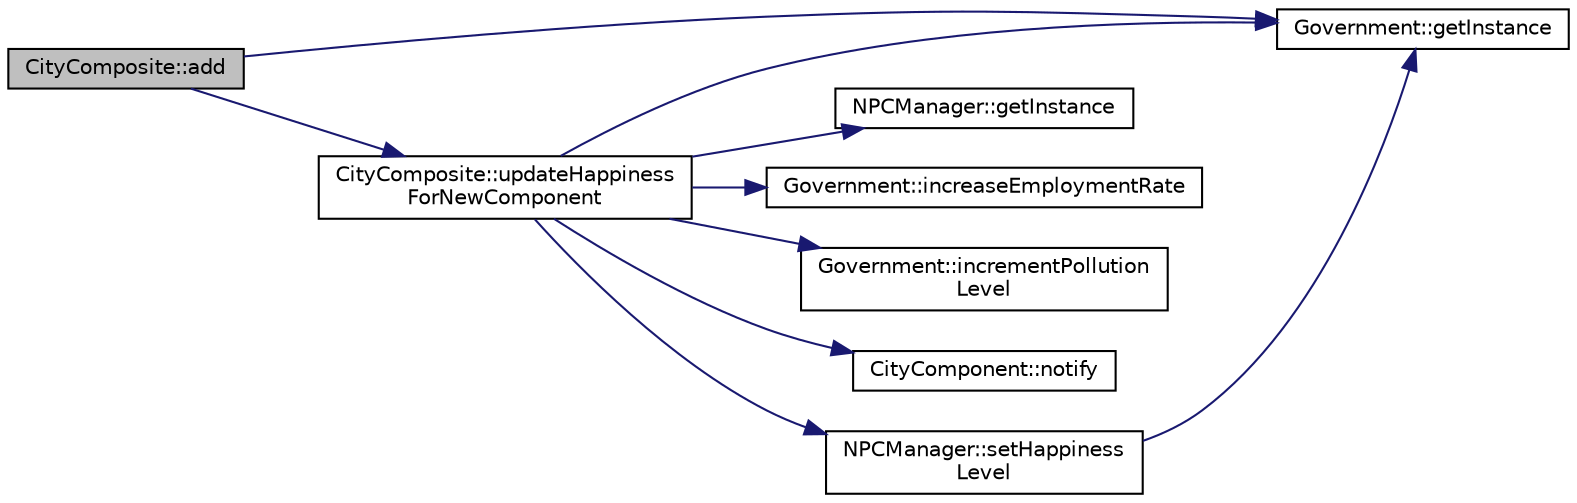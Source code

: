 digraph "CityComposite::add"
{
 // LATEX_PDF_SIZE
  edge [fontname="Helvetica",fontsize="10",labelfontname="Helvetica",labelfontsize="10"];
  node [fontname="Helvetica",fontsize="10",shape=record];
  rankdir="LR";
  Node1 [label="CityComposite::add",height=0.2,width=0.4,color="black", fillcolor="grey75", style="filled", fontcolor="black",tooltip="Adds a city component (zone) to the composite."];
  Node1 -> Node2 [color="midnightblue",fontsize="10",style="solid",fontname="Helvetica"];
  Node2 [label="Government::getInstance",height=0.2,width=0.4,color="black", fillcolor="white", style="filled",URL="$classGovernment.html#a18e3da6a1d6cae38f6eea1d50fe77288",tooltip="Retrieves the singleton instance of the Government class."];
  Node1 -> Node3 [color="midnightblue",fontsize="10",style="solid",fontname="Helvetica"];
  Node3 [label="CityComposite::updateHappiness\lForNewComponent",height=0.2,width=0.4,color="black", fillcolor="white", style="filled",URL="$classCityComposite.html#ae3eb3b1ea611b29194c58d7d69994cf7",tooltip="Updates the city’s happiness level based on the addition of a new component."];
  Node3 -> Node2 [color="midnightblue",fontsize="10",style="solid",fontname="Helvetica"];
  Node3 -> Node4 [color="midnightblue",fontsize="10",style="solid",fontname="Helvetica"];
  Node4 [label="NPCManager::getInstance",height=0.2,width=0.4,color="black", fillcolor="white", style="filled",URL="$classNPCManager.html#a29c578e3b969f7438d6025dd3fc21c50",tooltip="Retrieves the singleton instance of NPCManager."];
  Node3 -> Node5 [color="midnightblue",fontsize="10",style="solid",fontname="Helvetica"];
  Node5 [label="Government::increaseEmploymentRate",height=0.2,width=0.4,color="black", fillcolor="white", style="filled",URL="$classGovernment.html#a37a62c0a07cabbff4f38fbdecc1a8b16",tooltip="Increases the employment rate by a specified amount."];
  Node3 -> Node6 [color="midnightblue",fontsize="10",style="solid",fontname="Helvetica"];
  Node6 [label="Government::incrementPollution\lLevel",height=0.2,width=0.4,color="black", fillcolor="white", style="filled",URL="$classGovernment.html#a80b9b35905bca60494ca649da69cd381",tooltip="Increments the pollution level by a specified amount."];
  Node3 -> Node7 [color="midnightblue",fontsize="10",style="solid",fontname="Helvetica"];
  Node7 [label="CityComponent::notify",height=0.2,width=0.4,color="black", fillcolor="white", style="filled",URL="$classCityComponent.html#a323bb79bc68085ac2256f81812a79f52",tooltip="Notifies all observers of changes in the city component."];
  Node3 -> Node8 [color="midnightblue",fontsize="10",style="solid",fontname="Helvetica"];
  Node8 [label="NPCManager::setHappiness\lLevel",height=0.2,width=0.4,color="black", fillcolor="white", style="filled",URL="$classNPCManager.html#aa5532ef54b02558f6e97c9fdea5cd98e",tooltip="Sets or adjusts the NPC happiness level."];
  Node8 -> Node2 [color="midnightblue",fontsize="10",style="solid",fontname="Helvetica"];
}
